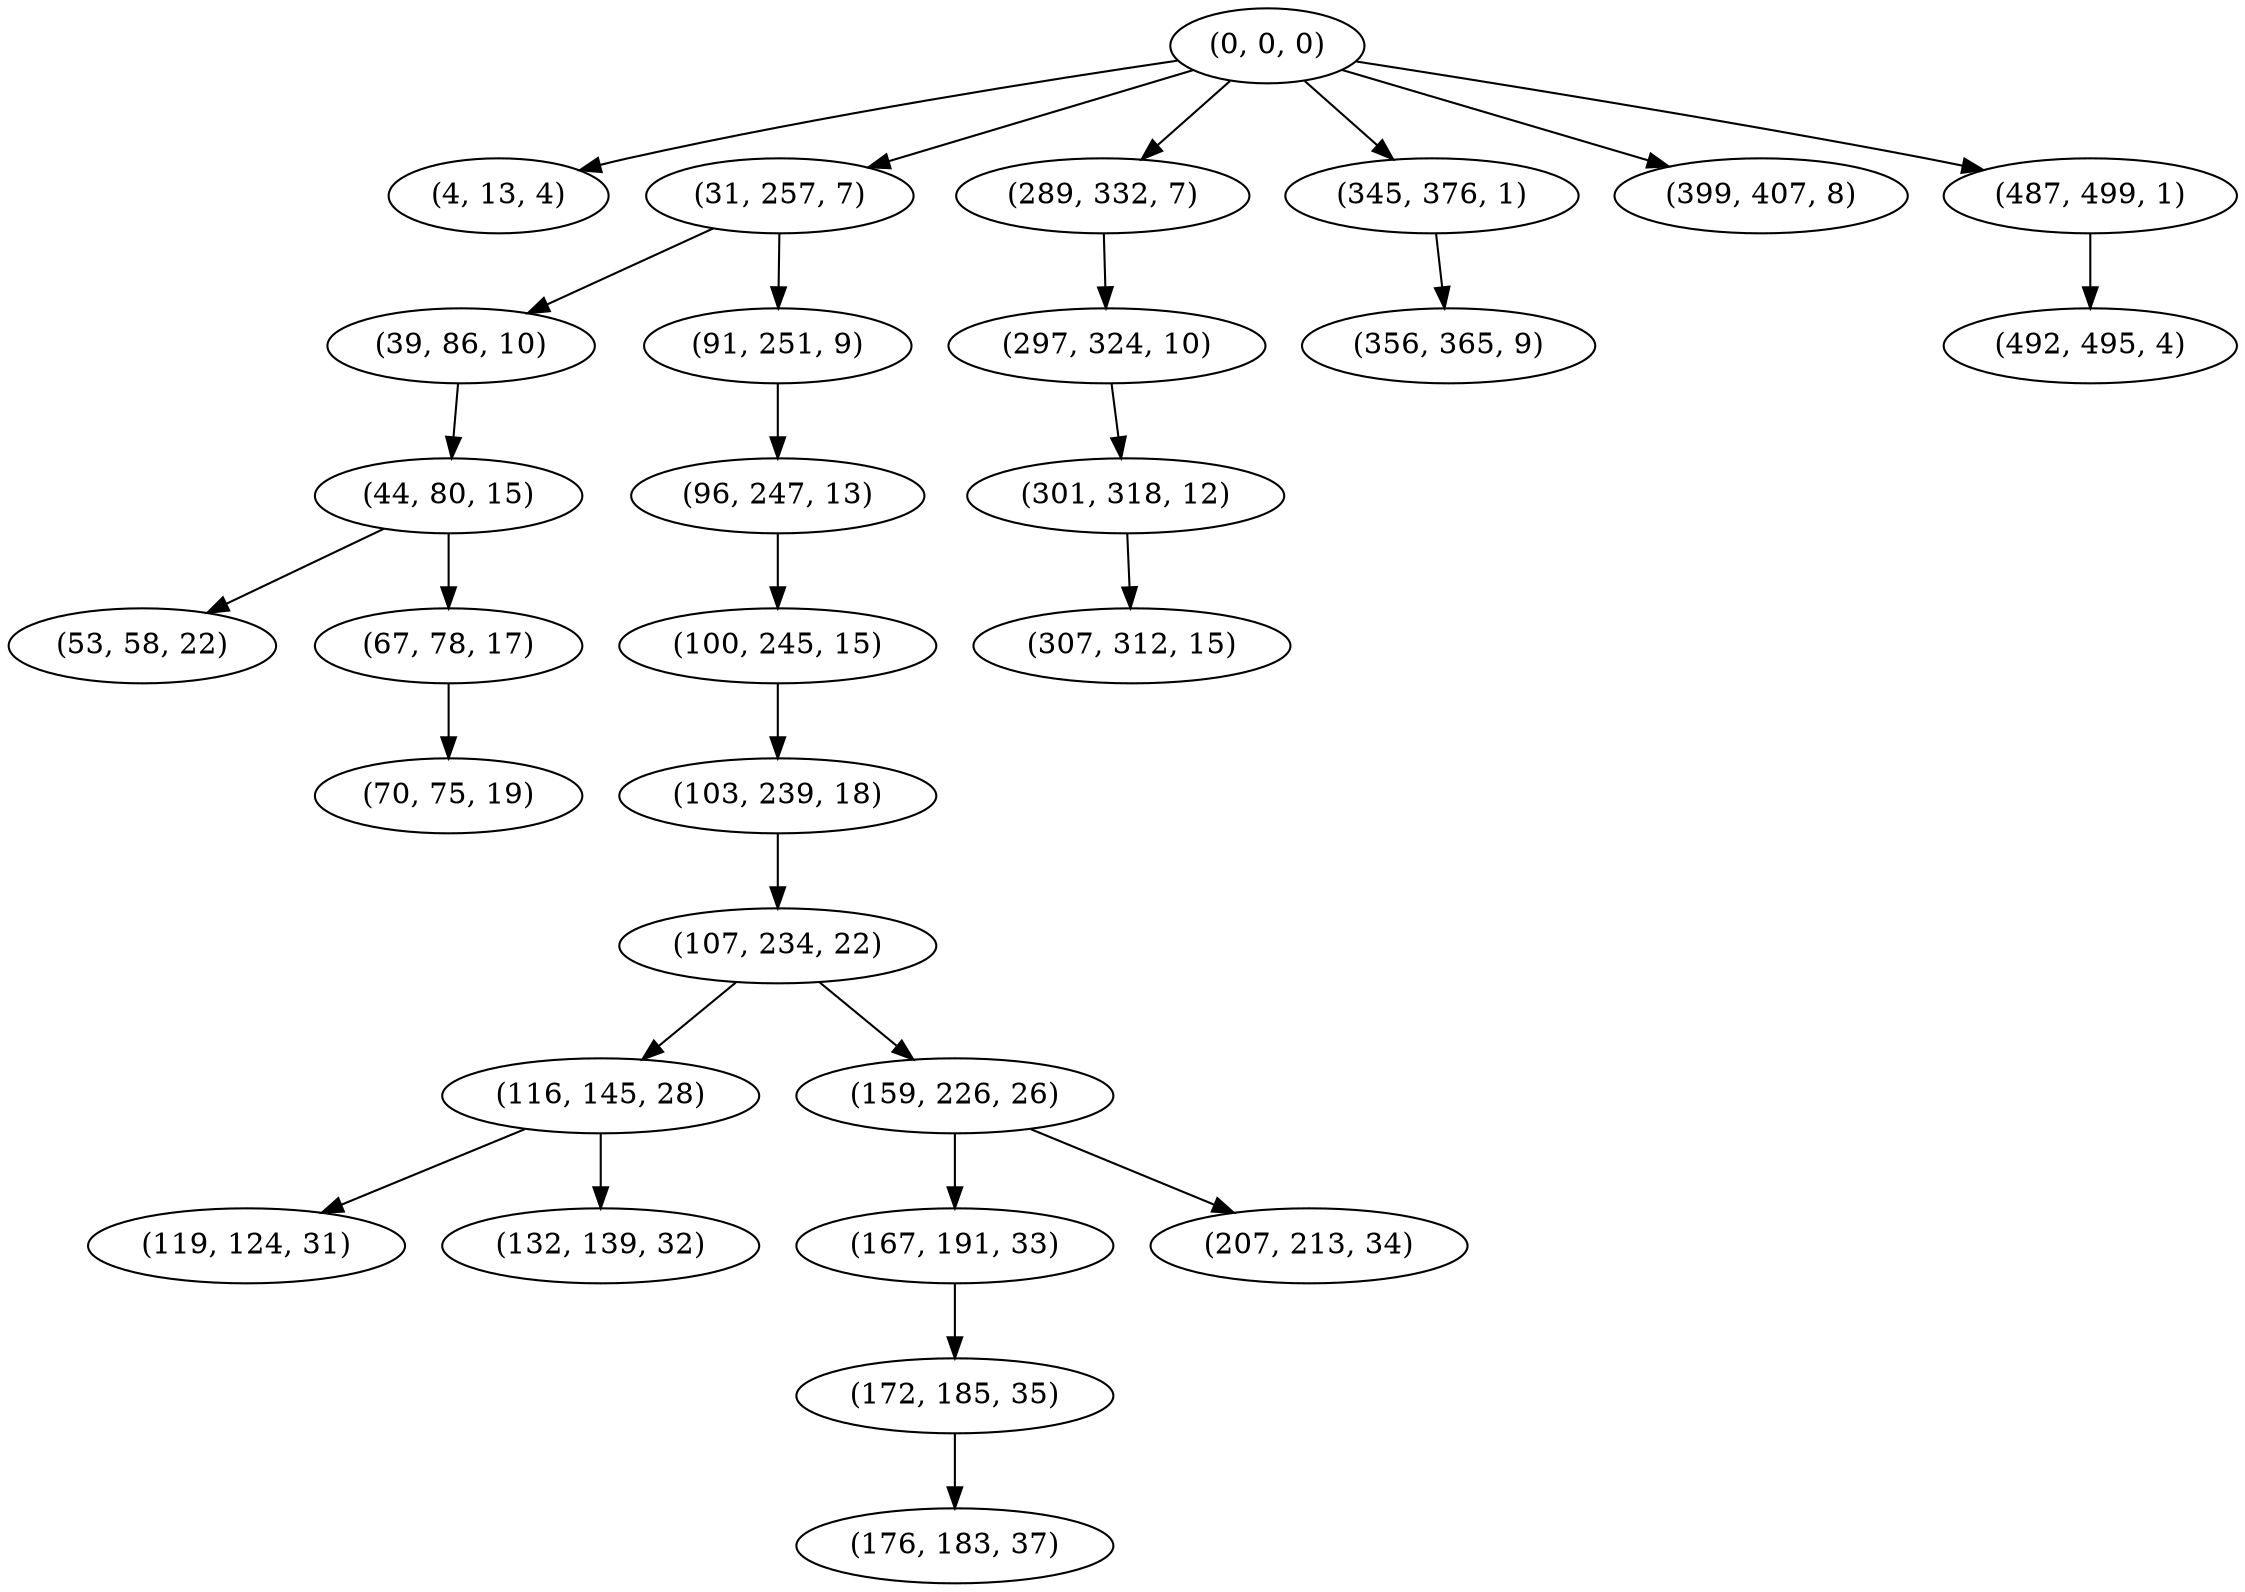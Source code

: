 digraph tree {
    "(0, 0, 0)";
    "(4, 13, 4)";
    "(31, 257, 7)";
    "(39, 86, 10)";
    "(44, 80, 15)";
    "(53, 58, 22)";
    "(67, 78, 17)";
    "(70, 75, 19)";
    "(91, 251, 9)";
    "(96, 247, 13)";
    "(100, 245, 15)";
    "(103, 239, 18)";
    "(107, 234, 22)";
    "(116, 145, 28)";
    "(119, 124, 31)";
    "(132, 139, 32)";
    "(159, 226, 26)";
    "(167, 191, 33)";
    "(172, 185, 35)";
    "(176, 183, 37)";
    "(207, 213, 34)";
    "(289, 332, 7)";
    "(297, 324, 10)";
    "(301, 318, 12)";
    "(307, 312, 15)";
    "(345, 376, 1)";
    "(356, 365, 9)";
    "(399, 407, 8)";
    "(487, 499, 1)";
    "(492, 495, 4)";
    "(0, 0, 0)" -> "(4, 13, 4)";
    "(0, 0, 0)" -> "(31, 257, 7)";
    "(0, 0, 0)" -> "(289, 332, 7)";
    "(0, 0, 0)" -> "(345, 376, 1)";
    "(0, 0, 0)" -> "(399, 407, 8)";
    "(0, 0, 0)" -> "(487, 499, 1)";
    "(31, 257, 7)" -> "(39, 86, 10)";
    "(31, 257, 7)" -> "(91, 251, 9)";
    "(39, 86, 10)" -> "(44, 80, 15)";
    "(44, 80, 15)" -> "(53, 58, 22)";
    "(44, 80, 15)" -> "(67, 78, 17)";
    "(67, 78, 17)" -> "(70, 75, 19)";
    "(91, 251, 9)" -> "(96, 247, 13)";
    "(96, 247, 13)" -> "(100, 245, 15)";
    "(100, 245, 15)" -> "(103, 239, 18)";
    "(103, 239, 18)" -> "(107, 234, 22)";
    "(107, 234, 22)" -> "(116, 145, 28)";
    "(107, 234, 22)" -> "(159, 226, 26)";
    "(116, 145, 28)" -> "(119, 124, 31)";
    "(116, 145, 28)" -> "(132, 139, 32)";
    "(159, 226, 26)" -> "(167, 191, 33)";
    "(159, 226, 26)" -> "(207, 213, 34)";
    "(167, 191, 33)" -> "(172, 185, 35)";
    "(172, 185, 35)" -> "(176, 183, 37)";
    "(289, 332, 7)" -> "(297, 324, 10)";
    "(297, 324, 10)" -> "(301, 318, 12)";
    "(301, 318, 12)" -> "(307, 312, 15)";
    "(345, 376, 1)" -> "(356, 365, 9)";
    "(487, 499, 1)" -> "(492, 495, 4)";
}
